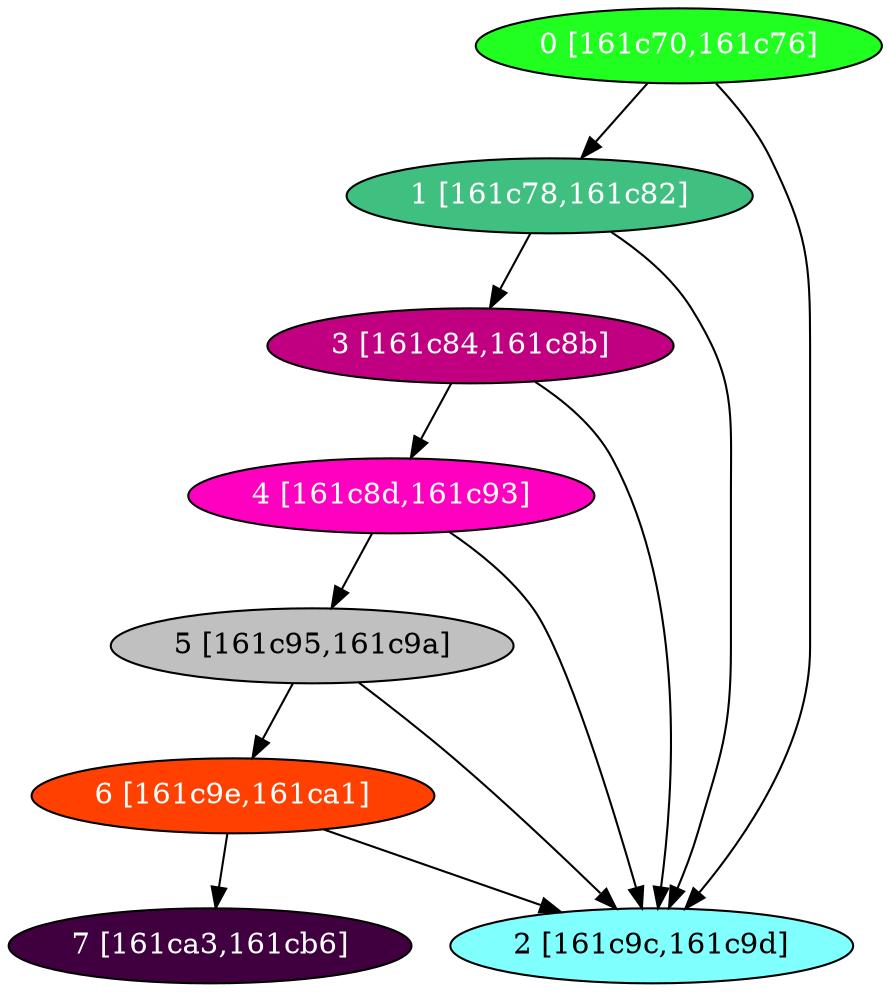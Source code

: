 diGraph libnss3{
	libnss3_0  [style=filled fillcolor="#20FF20" fontcolor="#ffffff" shape=oval label="0 [161c70,161c76]"]
	libnss3_1  [style=filled fillcolor="#40C080" fontcolor="#ffffff" shape=oval label="1 [161c78,161c82]"]
	libnss3_2  [style=filled fillcolor="#80FFFF" fontcolor="#000000" shape=oval label="2 [161c9c,161c9d]"]
	libnss3_3  [style=filled fillcolor="#C00080" fontcolor="#ffffff" shape=oval label="3 [161c84,161c8b]"]
	libnss3_4  [style=filled fillcolor="#FF00C0" fontcolor="#ffffff" shape=oval label="4 [161c8d,161c93]"]
	libnss3_5  [style=filled fillcolor="#C0C0C0" fontcolor="#000000" shape=oval label="5 [161c95,161c9a]"]
	libnss3_6  [style=filled fillcolor="#FF4000" fontcolor="#ffffff" shape=oval label="6 [161c9e,161ca1]"]
	libnss3_7  [style=filled fillcolor="#400040" fontcolor="#ffffff" shape=oval label="7 [161ca3,161cb6]"]

	libnss3_0 -> libnss3_1
	libnss3_0 -> libnss3_2
	libnss3_1 -> libnss3_2
	libnss3_1 -> libnss3_3
	libnss3_3 -> libnss3_2
	libnss3_3 -> libnss3_4
	libnss3_4 -> libnss3_2
	libnss3_4 -> libnss3_5
	libnss3_5 -> libnss3_2
	libnss3_5 -> libnss3_6
	libnss3_6 -> libnss3_2
	libnss3_6 -> libnss3_7
}